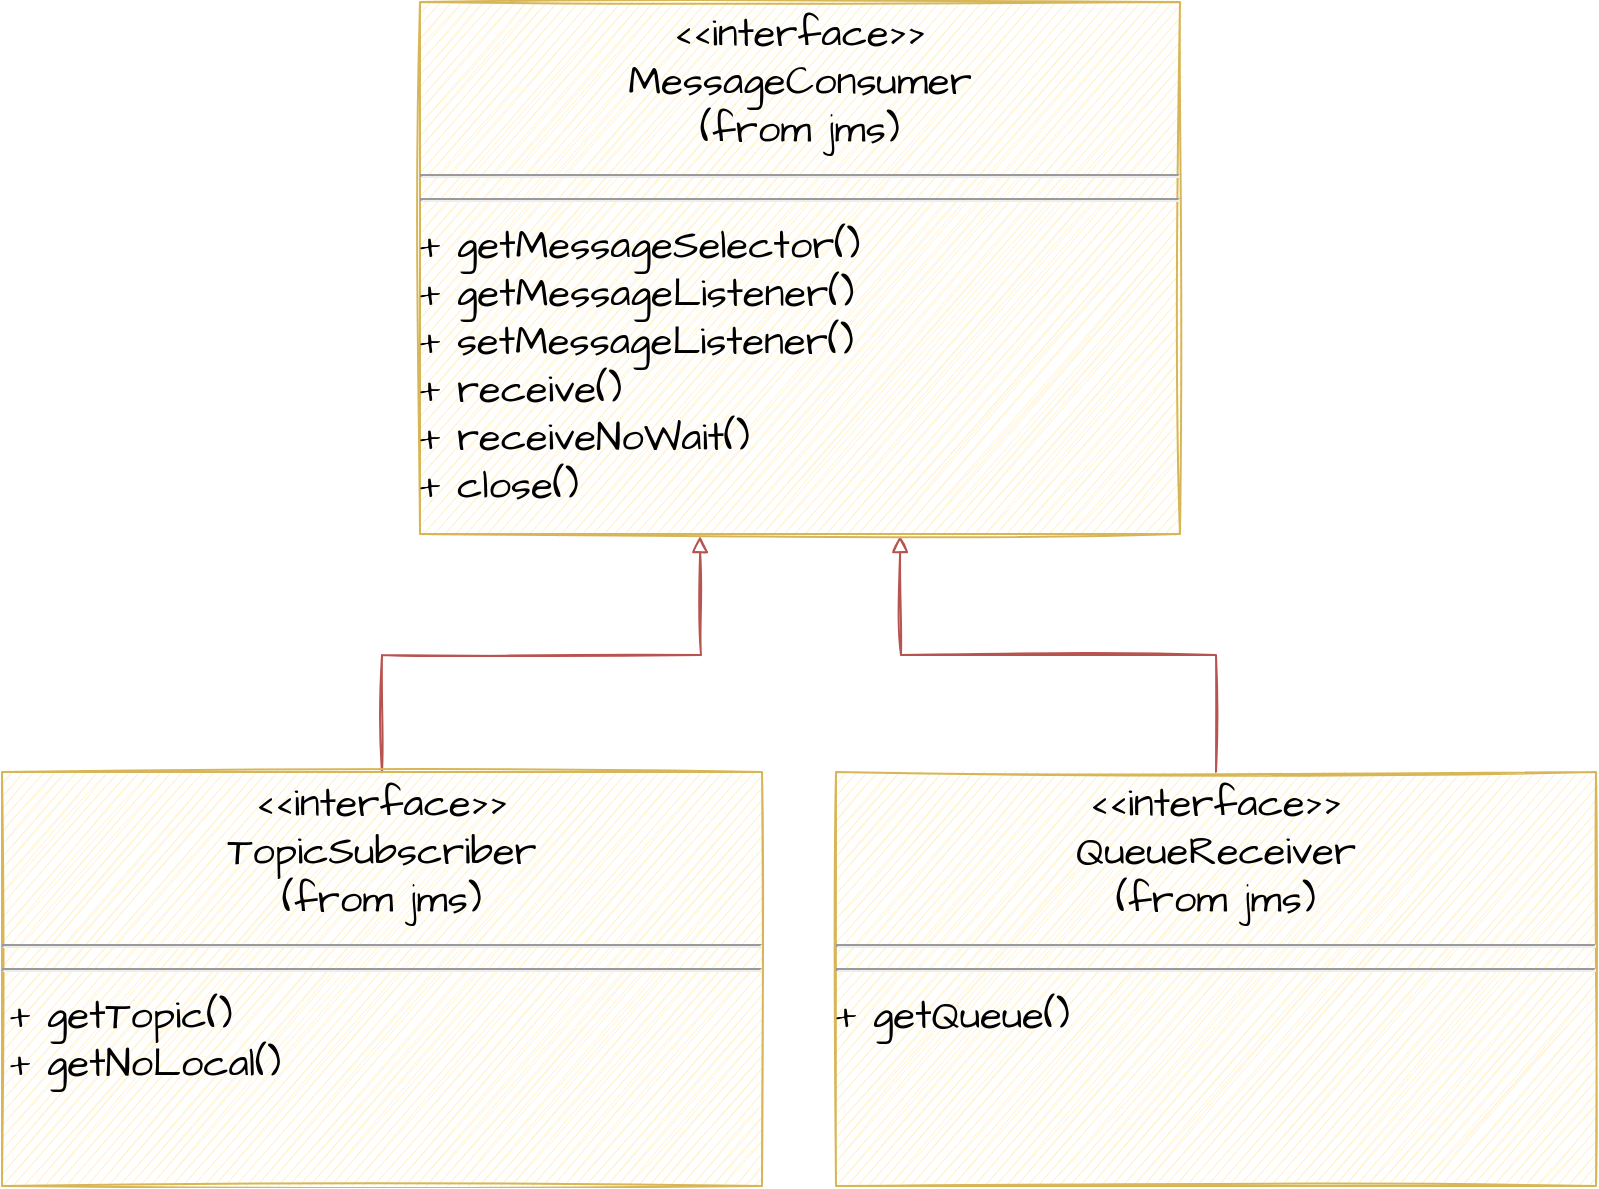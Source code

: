 <mxfile version="16.0.0" type="device"><diagram id="iR7kW6d5z7mH8W_eMVzF" name="Page-1"><mxGraphModel dx="1422" dy="700" grid="0" gridSize="10" guides="1" tooltips="1" connect="1" arrows="1" fold="1" page="1" pageScale="1" pageWidth="827" pageHeight="1169" math="0" shadow="0"><root><mxCell id="0"/><mxCell id="1" parent="0"/><mxCell id="jlIeyVPCjHUPZf7gDFpm-3" style="edgeStyle=orthogonalEdgeStyle;rounded=0;orthogonalLoop=1;jettySize=auto;html=1;entryX=0.25;entryY=1;entryDx=0;entryDy=0;sketch=1;fillColor=#f8cecc;strokeColor=#b85450;endArrow=block;endFill=0;" parent="1" source="jlIeyVPCjHUPZf7gDFpm-1" edge="1"><mxGeometry relative="1" as="geometry"><mxPoint x="364" y="340" as="targetPoint"/></mxGeometry></mxCell><mxCell id="jlIeyVPCjHUPZf7gDFpm-1" value="&lt;p style=&quot;margin: 4px 0px 0px ; text-align: center ; font-size: 20px&quot;&gt;&amp;lt;&amp;lt;interface&amp;gt;&amp;gt;&lt;br&gt;TopicSubscriber&lt;br&gt;(from jms)&lt;/p&gt;&lt;hr style=&quot;font-size: 20px&quot;&gt;&lt;hr style=&quot;font-size: 20px&quot;&gt;&lt;p style=&quot;margin: 0px 0px 0px 4px ; font-size: 20px&quot;&gt;+ getTopic() &lt;br&gt;+ getNoLocal()&lt;br&gt;&lt;/p&gt;&lt;div&gt;&lt;br&gt;&lt;br&gt;&lt;/div&gt;" style="verticalAlign=top;align=left;overflow=fill;fontSize=20;fontFamily=Architects Daughter;html=1;sketch=1;fillColor=#fff2cc;strokeColor=#d6b656;fontSource=https%3A%2F%2Ffonts.googleapis.com%2Fcss%3Ffamily%3DArchitects%2BDaughter;" parent="1" vertex="1"><mxGeometry x="15" y="458" width="380" height="207" as="geometry"/></mxCell><mxCell id="jlIeyVPCjHUPZf7gDFpm-4" style="edgeStyle=orthogonalEdgeStyle;rounded=0;orthogonalLoop=1;jettySize=auto;html=1;entryX=0.75;entryY=1;entryDx=0;entryDy=0;fillColor=#f8cecc;strokeColor=#b85450;endArrow=block;endFill=0;sketch=1;" parent="1" source="jlIeyVPCjHUPZf7gDFpm-2" edge="1"><mxGeometry relative="1" as="geometry"><mxPoint x="464" y="340" as="targetPoint"/></mxGeometry></mxCell><mxCell id="jlIeyVPCjHUPZf7gDFpm-2" value="&lt;p style=&quot;margin: 4px 0px 0px ; text-align: center ; font-size: 20px&quot;&gt;&amp;lt;&amp;lt;interface&amp;gt;&amp;gt;&lt;br&gt;QueueReceiver&lt;br&gt;(from jms)&lt;/p&gt;&lt;hr style=&quot;font-size: 20px&quot;&gt;&lt;hr style=&quot;font-size: 20px&quot;&gt;+ getQueue()" style="verticalAlign=top;align=left;overflow=fill;fontSize=20;fontFamily=Architects Daughter;html=1;sketch=1;fillColor=#fff2cc;strokeColor=#d6b656;fontSource=https%3A%2F%2Ffonts.googleapis.com%2Fcss%3Ffamily%3DArchitects%2BDaughter;" parent="1" vertex="1"><mxGeometry x="432" y="458" width="380" height="207" as="geometry"/></mxCell><mxCell id="3ufdPPG0aBtKlAxMsjLf-2" value="&lt;p style=&quot;margin: 4px 0px 0px ; text-align: center ; font-size: 20px&quot;&gt;&amp;lt;&amp;lt;interface&amp;gt;&amp;gt;&lt;br&gt;MessageConsumer&lt;br&gt;(from jms)&lt;/p&gt;&lt;hr style=&quot;font-size: 20px&quot;&gt;&lt;hr style=&quot;font-size: 20px&quot;&gt;&lt;div&gt;+ getMessageSelector()&lt;/div&gt;&lt;div&gt;+ getMessageListener()&lt;/div&gt;&lt;div&gt;+ setMessageListener()&lt;/div&gt;&lt;div&gt;+ receive()&lt;/div&gt;&lt;div&gt;+ receiveNoWait()&lt;/div&gt;&lt;div&gt;+ close()&lt;br&gt;&lt;/div&gt;" style="verticalAlign=top;align=left;overflow=fill;fontSize=20;fontFamily=Architects Daughter;html=1;sketch=1;fillColor=#fff2cc;strokeColor=#d6b656;fontSource=https%3A%2F%2Ffonts.googleapis.com%2Fcss%3Ffamily%3DArchitects%2BDaughter;" vertex="1" parent="1"><mxGeometry x="224" y="73" width="380" height="266" as="geometry"/></mxCell></root></mxGraphModel></diagram></mxfile>